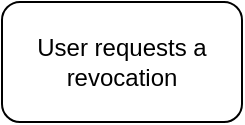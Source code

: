 <mxfile version="22.1.8" type="device">
  <diagram name="Page-1" id="R4b502yh_jZteNn4wol2">
    <mxGraphModel dx="1024" dy="556" grid="1" gridSize="10" guides="1" tooltips="1" connect="1" arrows="1" fold="1" page="1" pageScale="1" pageWidth="850" pageHeight="1100" math="0" shadow="0">
      <root>
        <mxCell id="0" />
        <mxCell id="1" parent="0" />
        <mxCell id="1PONoHMlrcOPd9DlMgOz-1" value="User requests a revocation" style="rounded=1;whiteSpace=wrap;html=1;" vertex="1" parent="1">
          <mxGeometry x="360" y="60" width="120" height="60" as="geometry" />
        </mxCell>
      </root>
    </mxGraphModel>
  </diagram>
</mxfile>
